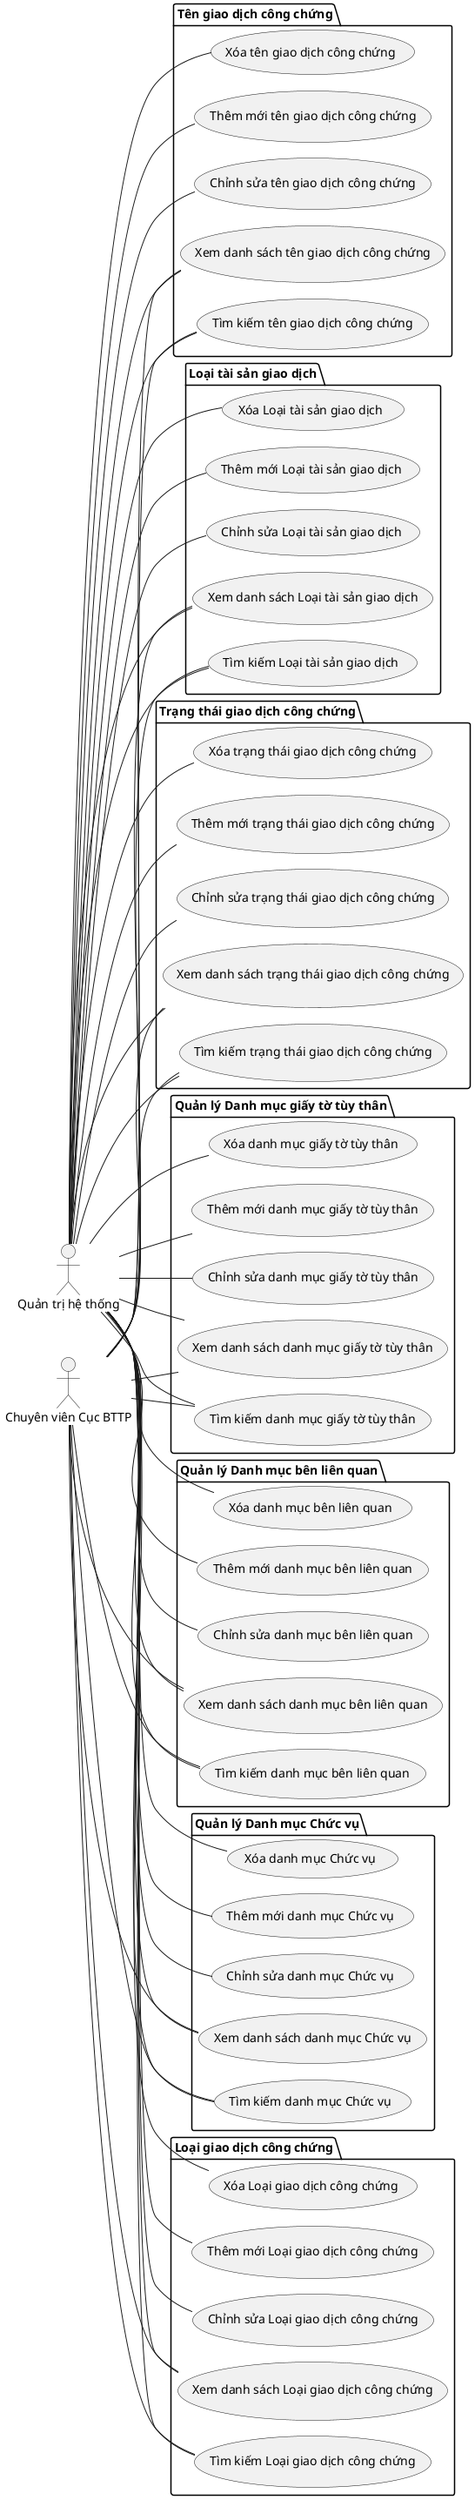 @startuml
!pragma layout smetana
left to right direction

'==================== Actors ====================
actor "Quản trị hệ thống" as Admin
actor "Chuyên viên Cục BTTP" as CVBTP

'==================== Quản lý danh mục dùng chung ====================
package "Loại giao dịch công chứng" as DM_LoaiGDCC {
    usecase "Xem danh sách Loại giao dịch công chứng" as UC_DM_LoaiGDCC_List
    usecase "Thêm mới Loại giao dịch công chứng" as UC_DM_LoaiGDCC_Create
    usecase "Chỉnh sửa Loại giao dịch công chứng" as UC_DM_LoaiGDCC_Update
    usecase "Xóa Loại giao dịch công chứng" as UC_DM_LoaiGDCC_Delete
    usecase "Tìm kiếm Loại giao dịch công chứng" as UC_DM_LoaiGDCC_Search
}

package "Tên giao dịch công chứng" as DM_TenGDCC {
    usecase "Xem danh sách tên giao dịch công chứng" as UC_DM_TenGDCC_List
    usecase "Thêm mới tên giao dịch công chứng" as UC_DM_TenGDCC_Create
    usecase "Chỉnh sửa tên giao dịch công chứng" as UC_DM_TenGDCC_Update
    usecase "Xóa tên giao dịch công chứng" as UC_DM_TenGDCC_Delete
    usecase "Tìm kiếm tên giao dịch công chứng" as UC_DM_TenGDCC_Search
}

package "Loại tài sản giao dịch" as DM_LoaiTaiSan {
    usecase "Xem danh sách Loại tài sản giao dịch" as UC_DM_LoaiTaiSan_List
    usecase "Thêm mới Loại tài sản giao dịch" as UC_DM_LoaiTaiSan_Create
    usecase "Chỉnh sửa Loại tài sản giao dịch" as UC_DM_LoaiTaiSan_Update
    usecase "Xóa Loại tài sản giao dịch" as UC_DM_LoaiTaiSan_Delete
    usecase "Tìm kiếm Loại tài sản giao dịch" as UC_DM_LoaiTaiSan_Search
}

package "Trạng thái giao dịch công chứng" as DM_TTGiaodich {
    usecase "Xem danh sách trạng thái giao dịch công chứng" as UC_DM_TTGiaodich_List
    usecase "Thêm mới trạng thái giao dịch công chứng" as UC_DM_TTGiaodich_Create
    usecase "Chỉnh sửa trạng thái giao dịch công chứng" as UC_DM_TTGiaodich_Update
    usecase "Xóa trạng thái giao dịch công chứng" as UC_DM_TTGiaodich_Delete
    usecase "Tìm kiếm trạng thái giao dịch công chứng" as UC_DM_TTGiaodich_Search
}

package "Quản lý Danh mục giấy tờ tùy thân" as DM_Giayto {
    usecase "Xem danh sách danh mục giấy tờ tùy thân" as UC_DM_Giayto_List
    usecase "Thêm mới danh mục giấy tờ tùy thân" as UC_DM_Giayto_Create
    usecase "Chỉnh sửa danh mục giấy tờ tùy thân" as UC_DM_Giayto_Update
    usecase "Xóa danh mục giấy tờ tùy thân" as UC_DM_Giayto_Delete
    usecase "Tìm kiếm danh mục giấy tờ tùy thân" as UC_DM_Giayto_Search
}

package "Quản lý Danh mục bên liên quan" as DM_BenLQ {
    usecase "Xem danh sách danh mục bên liên quan" as UC_DM_BenLQ_List
    usecase "Thêm mới danh mục bên liên quan" as UC_DM_BenLQ_Create
    usecase "Chỉnh sửa danh mục bên liên quan" as UC_DM_BenLQ_Update
    usecase "Xóa danh mục bên liên quan" as UC_DM_BenLQ_Delete
    usecase "Tìm kiếm danh mục bên liên quan" as UC_DM_BenLQ_Search
}

package "Quản lý Danh mục Chức vụ" as DM_Chucvu {
    usecase "Xem danh sách danh mục Chức vụ" as UC_DM_Chucvu_List
    usecase "Thêm mới danh mục Chức vụ" as UC_DM_Chucvu_Create
    usecase "Chỉnh sửa danh mục Chức vụ" as UC_DM_Chucvu_Update
    usecase "Xóa danh mục Chức vụ" as UC_DM_Chucvu_Delete
    usecase "Tìm kiếm danh mục Chức vụ" as UC_DM_Chucvu_Search
}



'==================== Liên kết Actor → UC ====================
' Quản trị viên
Admin -- UC_DM_LoaiGDCC_List
Admin -- UC_DM_LoaiGDCC_Create
Admin -- UC_DM_LoaiGDCC_Update
Admin -- UC_DM_LoaiGDCC_Delete
Admin -- UC_DM_LoaiGDCC_Search

Admin -- UC_DM_TenGDCC_List
Admin -- UC_DM_TenGDCC_Create
Admin -- UC_DM_TenGDCC_Update
Admin -- UC_DM_TenGDCC_Delete
Admin -- UC_DM_TenGDCC_Search

Admin -- UC_DM_LoaiTaiSan_List
Admin -- UC_DM_LoaiTaiSan_Create
Admin -- UC_DM_LoaiTaiSan_Update
Admin -- UC_DM_LoaiTaiSan_Delete
Admin -- UC_DM_LoaiTaiSan_Search

Admin -- UC_DM_TTGiaodich_List
Admin -- UC_DM_TTGiaodich_Create
Admin -- UC_DM_TTGiaodich_Update
Admin -- UC_DM_TTGiaodich_Delete
Admin -- UC_DM_TTGiaodich_Search

Admin -- UC_DM_Giayto_List
Admin -- UC_DM_Giayto_Create
Admin -- UC_DM_Giayto_Update
Admin -- UC_DM_Giayto_Delete
Admin -- UC_DM_Giayto_Search

Admin -- UC_DM_BenLQ_List
Admin -- UC_DM_BenLQ_Create
Admin -- UC_DM_BenLQ_Update
Admin -- UC_DM_BenLQ_Delete
Admin -- UC_DM_BenLQ_Search

Admin -- UC_DM_Chucvu_List
Admin -- UC_DM_Chucvu_Create
Admin -- UC_DM_Chucvu_Update
Admin -- UC_DM_Chucvu_Delete
Admin -- UC_DM_Chucvu_Search

CVBTP -- UC_DM_LoaiGDCC_List
CVBTP -- UC_DM_LoaiGDCC_Search

CVBTP -- UC_DM_TenGDCC_List
CVBTP -- UC_DM_TenGDCC_Search

CVBTP -- UC_DM_LoaiTaiSan_List
CVBTP -- UC_DM_LoaiTaiSan_Search

CVBTP -- UC_DM_TTGiaodich_List
CVBTP -- UC_DM_TTGiaodich_Search

CVBTP -- UC_DM_Giayto_List
CVBTP -- UC_DM_Giayto_Search

CVBTP -- UC_DM_BenLQ_List
CVBTP -- UC_DM_BenLQ_Search

CVBTP -- UC_DM_Chucvu_List
CVBTP -- UC_DM_Chucvu_Search

@enduml
